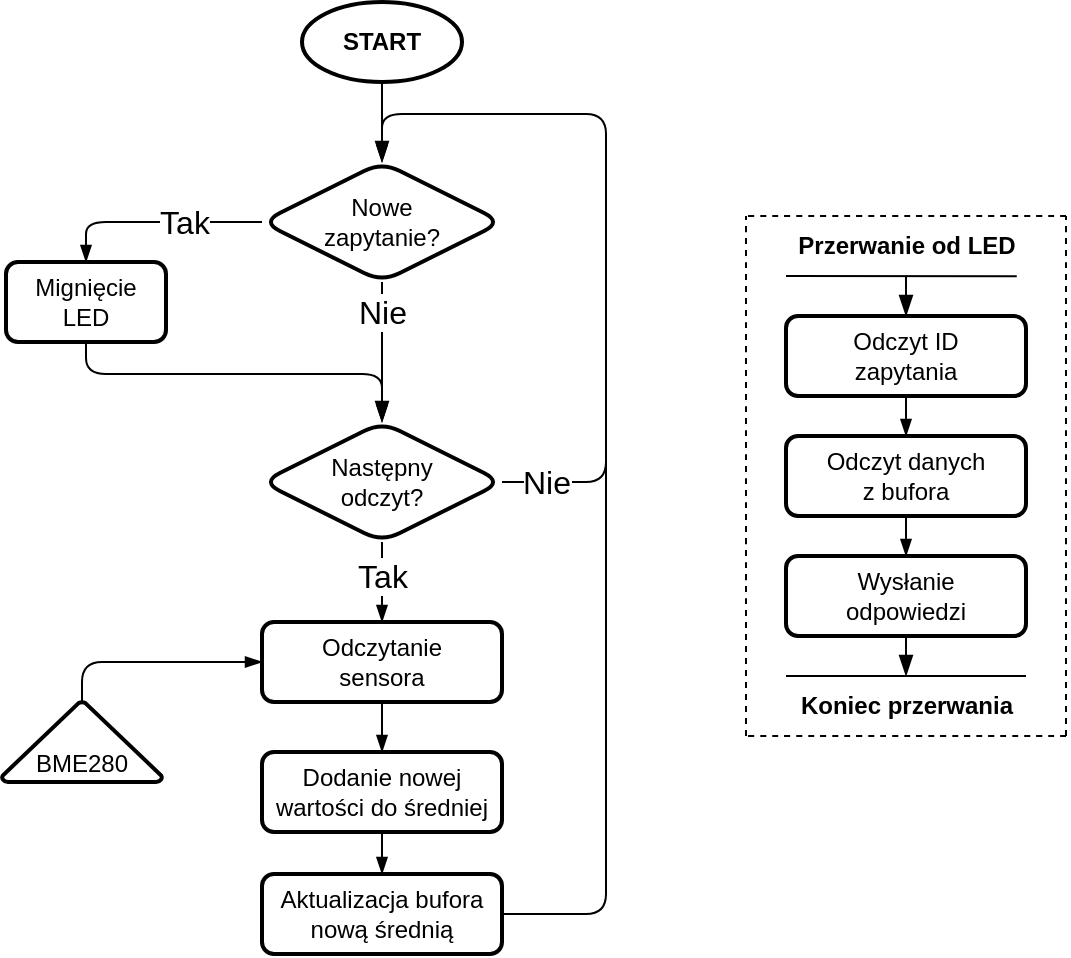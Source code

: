 <mxfile version="21.6.8" type="device">
  <diagram id="C5RBs43oDa-KdzZeNtuy" name="Page-1">
    <mxGraphModel dx="250" dy="814" grid="1" gridSize="10" guides="1" tooltips="1" connect="1" arrows="1" fold="1" page="1" pageScale="1" pageWidth="1169" pageHeight="827" math="0" shadow="0">
      <root>
        <mxCell id="WIyWlLk6GJQsqaUBKTNV-0" />
        <mxCell id="WIyWlLk6GJQsqaUBKTNV-1" parent="WIyWlLk6GJQsqaUBKTNV-0" />
        <mxCell id="oYi9Guy-4Ztb50vAqdip-0" value="Nowe&lt;br&gt;zapytanie?" style="rhombus;whiteSpace=wrap;html=1;fontFamily=Arimo;fontSize=12;strokeWidth=2;rounded=1;" parent="WIyWlLk6GJQsqaUBKTNV-1" vertex="1">
          <mxGeometry x="1617" y="256" width="120" height="60" as="geometry" />
        </mxCell>
        <mxCell id="ONIAvNnyd35m6sA5l63U-5" style="edgeStyle=none;rounded=1;orthogonalLoop=1;jettySize=auto;html=1;fontSize=12;startSize=8;endSize=8;exitX=0.5;exitY=1;exitDx=0;exitDy=0;entryX=0.5;entryY=0;entryDx=0;entryDy=0;fontFamily=Arimo;endArrow=blockThin;endFill=1;" parent="WIyWlLk6GJQsqaUBKTNV-1" source="ry63snpemfWVmxX533G2-3" target="ry63snpemfWVmxX533G2-11" edge="1">
          <mxGeometry relative="1" as="geometry">
            <mxPoint x="1679" y="382" as="targetPoint" />
            <mxPoint x="1447" y="396" as="sourcePoint" />
            <Array as="points">
              <mxPoint x="1529" y="362" />
              <mxPoint x="1677" y="362" />
            </Array>
          </mxGeometry>
        </mxCell>
        <mxCell id="ry63snpemfWVmxX533G2-3" value="Mignięcie&lt;br&gt;LED" style="rounded=1;whiteSpace=wrap;html=1;fontSize=12;glass=0;strokeWidth=2;shadow=0;fontFamily=Arimo;" parent="WIyWlLk6GJQsqaUBKTNV-1" vertex="1">
          <mxGeometry x="1489" y="306" width="80" height="40" as="geometry" />
        </mxCell>
        <mxCell id="ONIAvNnyd35m6sA5l63U-12" style="edgeStyle=none;rounded=1;orthogonalLoop=1;jettySize=auto;html=1;exitX=1;exitY=0.5;exitDx=0;exitDy=0;fontSize=12;startSize=8;endSize=8;entryX=0.5;entryY=0;entryDx=0;entryDy=0;fontFamily=Arimo;endArrow=blockThin;endFill=1;" parent="WIyWlLk6GJQsqaUBKTNV-1" source="ry63snpemfWVmxX533G2-11" target="oYi9Guy-4Ztb50vAqdip-0" edge="1">
          <mxGeometry relative="1" as="geometry">
            <mxPoint x="1677" y="236" as="targetPoint" />
            <Array as="points">
              <mxPoint x="1789" y="416" />
              <mxPoint x="1789" y="232" />
              <mxPoint x="1677" y="232" />
            </Array>
          </mxGeometry>
        </mxCell>
        <mxCell id="ONIAvNnyd35m6sA5l63U-14" value="Nie" style="edgeLabel;html=1;align=center;verticalAlign=middle;resizable=0;points=[];fontSize=16;fontFamily=Arimo;rounded=1;" parent="ONIAvNnyd35m6sA5l63U-12" vertex="1" connectable="0">
          <mxGeometry x="-0.35" relative="1" as="geometry">
            <mxPoint x="-30" y="69" as="offset" />
          </mxGeometry>
        </mxCell>
        <mxCell id="ry63snpemfWVmxX533G2-11" value="Następny&lt;br&gt;odczyt?" style="rhombus;whiteSpace=wrap;html=1;fontFamily=Arimo;fontSize=12;strokeWidth=2;rounded=1;" parent="WIyWlLk6GJQsqaUBKTNV-1" vertex="1">
          <mxGeometry x="1617" y="386" width="120" height="60" as="geometry" />
        </mxCell>
        <mxCell id="SdwmLqj46VN-q8mVR3pr-33" style="edgeStyle=orthogonalEdgeStyle;rounded=1;orthogonalLoop=1;jettySize=auto;html=1;exitX=0.5;exitY=1;exitDx=0;exitDy=0;fontFamily=Arimo;endArrow=blockThin;endFill=1;" parent="WIyWlLk6GJQsqaUBKTNV-1" source="ry63snpemfWVmxX533G2-14" target="SdwmLqj46VN-q8mVR3pr-37" edge="1">
          <mxGeometry relative="1" as="geometry">
            <mxPoint x="1677" y="606" as="targetPoint" />
          </mxGeometry>
        </mxCell>
        <mxCell id="ry63snpemfWVmxX533G2-14" value="Dodanie nowej&lt;br&gt;wartości do średniej" style="rounded=1;whiteSpace=wrap;html=1;fontSize=12;glass=0;strokeWidth=2;shadow=0;fontFamily=Arimo;" parent="WIyWlLk6GJQsqaUBKTNV-1" vertex="1">
          <mxGeometry x="1617" y="551" width="120" height="40" as="geometry" />
        </mxCell>
        <mxCell id="SdwmLqj46VN-q8mVR3pr-4" value="" style="endArrow=blockThin;html=1;rounded=1;fontFamily=Arimo;exitX=0.5;exitY=1;exitDx=0;exitDy=0;strokeWidth=1;endFill=1;" parent="WIyWlLk6GJQsqaUBKTNV-1" source="oYi9Guy-4Ztb50vAqdip-0" target="ry63snpemfWVmxX533G2-11" edge="1">
          <mxGeometry relative="1" as="geometry">
            <mxPoint x="1727" y="346" as="sourcePoint" />
            <mxPoint x="1689" y="372" as="targetPoint" />
          </mxGeometry>
        </mxCell>
        <mxCell id="SdwmLqj46VN-q8mVR3pr-5" value="Nie" style="edgeLabel;resizable=0;html=1;align=center;verticalAlign=middle;fontFamily=Arimo;fontSize=16;rounded=1;" parent="SdwmLqj46VN-q8mVR3pr-4" connectable="0" vertex="1">
          <mxGeometry relative="1" as="geometry">
            <mxPoint y="-20" as="offset" />
          </mxGeometry>
        </mxCell>
        <mxCell id="SdwmLqj46VN-q8mVR3pr-6" value="" style="endArrow=blockThin;html=1;rounded=1;exitX=0;exitY=0.5;exitDx=0;exitDy=0;entryX=0.5;entryY=0;entryDx=0;entryDy=0;strokeWidth=1;fontFamily=Arimo;endFill=1;" parent="WIyWlLk6GJQsqaUBKTNV-1" source="oYi9Guy-4Ztb50vAqdip-0" target="ry63snpemfWVmxX533G2-3" edge="1">
          <mxGeometry relative="1" as="geometry">
            <mxPoint x="1487" y="276" as="sourcePoint" />
            <mxPoint x="1587" y="276" as="targetPoint" />
            <Array as="points">
              <mxPoint x="1529" y="286" />
            </Array>
          </mxGeometry>
        </mxCell>
        <mxCell id="SdwmLqj46VN-q8mVR3pr-7" value="Tak" style="edgeLabel;resizable=0;html=1;align=center;verticalAlign=middle;fontFamily=Arimo;fontSize=16;rounded=1;" parent="SdwmLqj46VN-q8mVR3pr-6" connectable="0" vertex="1">
          <mxGeometry relative="1" as="geometry">
            <mxPoint x="15" as="offset" />
          </mxGeometry>
        </mxCell>
        <mxCell id="SdwmLqj46VN-q8mVR3pr-13" style="edgeStyle=orthogonalEdgeStyle;rounded=1;orthogonalLoop=1;jettySize=auto;html=1;exitX=0.5;exitY=0;exitDx=0;exitDy=0;exitPerimeter=0;fontSize=12;strokeWidth=1;fontFamily=Arimo;endArrow=blockThin;endFill=1;" parent="WIyWlLk6GJQsqaUBKTNV-1" source="SdwmLqj46VN-q8mVR3pr-10" target="SdwmLqj46VN-q8mVR3pr-20" edge="1">
          <mxGeometry relative="1" as="geometry">
            <mxPoint x="1887" y="475.66" as="targetPoint" />
            <Array as="points">
              <mxPoint x="1527" y="506" />
            </Array>
          </mxGeometry>
        </mxCell>
        <mxCell id="SdwmLqj46VN-q8mVR3pr-10" value="BME280" style="strokeWidth=2;html=1;shape=mxgraph.flowchart.extract_or_measurement;whiteSpace=wrap;verticalAlign=bottom;fontFamily=Arimo;rounded=1;" parent="WIyWlLk6GJQsqaUBKTNV-1" vertex="1">
          <mxGeometry x="1487" y="526" width="80" height="40" as="geometry" />
        </mxCell>
        <mxCell id="SdwmLqj46VN-q8mVR3pr-14" value="" style="endArrow=blockThin;html=1;rounded=1;fontFamily=Arimo;strokeWidth=1;exitX=0.5;exitY=1;exitDx=0;exitDy=0;entryX=0.5;entryY=0;entryDx=0;entryDy=0;endFill=1;" parent="WIyWlLk6GJQsqaUBKTNV-1" source="ry63snpemfWVmxX533G2-11" target="SdwmLqj46VN-q8mVR3pr-20" edge="1">
          <mxGeometry relative="1" as="geometry">
            <mxPoint x="1797" y="446" as="sourcePoint" />
            <mxPoint x="1737" y="476" as="targetPoint" />
          </mxGeometry>
        </mxCell>
        <mxCell id="SdwmLqj46VN-q8mVR3pr-15" value="Tak" style="edgeLabel;resizable=0;html=1;align=center;verticalAlign=middle;fontFamily=Arimo;fontSize=16;rounded=1;" parent="SdwmLqj46VN-q8mVR3pr-14" connectable="0" vertex="1">
          <mxGeometry relative="1" as="geometry">
            <mxPoint y="-3" as="offset" />
          </mxGeometry>
        </mxCell>
        <mxCell id="SdwmLqj46VN-q8mVR3pr-21" style="edgeStyle=orthogonalEdgeStyle;rounded=1;orthogonalLoop=1;jettySize=auto;html=1;exitX=0.5;exitY=1;exitDx=0;exitDy=0;entryX=0.5;entryY=0;entryDx=0;entryDy=0;fontFamily=Arimo;endArrow=blockThin;endFill=1;" parent="WIyWlLk6GJQsqaUBKTNV-1" source="SdwmLqj46VN-q8mVR3pr-20" target="ry63snpemfWVmxX533G2-14" edge="1">
          <mxGeometry relative="1" as="geometry" />
        </mxCell>
        <mxCell id="SdwmLqj46VN-q8mVR3pr-20" value="Odczytanie&lt;br&gt;sensora" style="rounded=1;whiteSpace=wrap;html=1;fontSize=12;glass=0;strokeWidth=2;shadow=0;fontFamily=Arimo;" parent="WIyWlLk6GJQsqaUBKTNV-1" vertex="1">
          <mxGeometry x="1617" y="486" width="120" height="40" as="geometry" />
        </mxCell>
        <mxCell id="jKlxFT_97mqU2kciKp2d-0" style="edgeStyle=none;rounded=1;orthogonalLoop=1;jettySize=auto;html=1;fontSize=12;startSize=8;endSize=8;endArrow=none;endFill=0;fontFamily=Arimo;" parent="WIyWlLk6GJQsqaUBKTNV-1" source="SdwmLqj46VN-q8mVR3pr-37" edge="1">
          <mxGeometry relative="1" as="geometry">
            <mxPoint x="1789" y="372" as="targetPoint" />
            <Array as="points">
              <mxPoint x="1789" y="632" />
            </Array>
          </mxGeometry>
        </mxCell>
        <mxCell id="SdwmLqj46VN-q8mVR3pr-37" value="Aktualizacja bufora&lt;br&gt;nową średnią" style="rounded=1;whiteSpace=wrap;html=1;fontSize=12;glass=0;strokeWidth=2;shadow=0;fontFamily=Arimo;" parent="WIyWlLk6GJQsqaUBKTNV-1" vertex="1">
          <mxGeometry x="1617" y="612" width="120" height="40" as="geometry" />
        </mxCell>
        <mxCell id="SdwmLqj46VN-q8mVR3pr-57" style="edgeStyle=orthogonalEdgeStyle;rounded=1;orthogonalLoop=1;jettySize=auto;html=1;exitX=0.5;exitY=1;exitDx=0;exitDy=0;exitPerimeter=0;fontFamily=Arimo;endArrow=blockThin;endFill=1;" parent="WIyWlLk6GJQsqaUBKTNV-1" source="SdwmLqj46VN-q8mVR3pr-46" target="oYi9Guy-4Ztb50vAqdip-0" edge="1">
          <mxGeometry relative="1" as="geometry">
            <mxPoint x="1669" y="232" as="targetPoint" />
          </mxGeometry>
        </mxCell>
        <mxCell id="SdwmLqj46VN-q8mVR3pr-46" value="START" style="strokeWidth=2;html=1;shape=mxgraph.flowchart.start_1;whiteSpace=wrap;fontFamily=Arimo;rounded=1;fontStyle=1" parent="WIyWlLk6GJQsqaUBKTNV-1" vertex="1">
          <mxGeometry x="1637" y="176" width="80" height="40" as="geometry" />
        </mxCell>
        <mxCell id="SdwmLqj46VN-q8mVR3pr-23" value="Odczyt ID&lt;br&gt;zapytania" style="rounded=1;whiteSpace=wrap;html=1;fontSize=12;glass=0;strokeWidth=2;shadow=0;fontFamily=Arimo;container=0;" parent="WIyWlLk6GJQsqaUBKTNV-1" vertex="1">
          <mxGeometry x="1879" y="333" width="120" height="40" as="geometry" />
        </mxCell>
        <mxCell id="SdwmLqj46VN-q8mVR3pr-24" value="Odczyt danych&lt;br&gt;z bufora" style="rounded=1;whiteSpace=wrap;html=1;fontSize=12;glass=0;strokeWidth=2;shadow=0;fontFamily=Arimo;container=0;" parent="WIyWlLk6GJQsqaUBKTNV-1" vertex="1">
          <mxGeometry x="1879" y="393" width="120" height="40" as="geometry" />
        </mxCell>
        <mxCell id="SdwmLqj46VN-q8mVR3pr-26" style="edgeStyle=orthogonalEdgeStyle;rounded=1;orthogonalLoop=1;jettySize=auto;html=1;exitX=0.5;exitY=1;exitDx=0;exitDy=0;entryX=0.5;entryY=0;entryDx=0;entryDy=0;fontFamily=Arimo;endArrow=blockThin;endFill=1;" parent="WIyWlLk6GJQsqaUBKTNV-1" source="SdwmLqj46VN-q8mVR3pr-23" target="SdwmLqj46VN-q8mVR3pr-24" edge="1">
          <mxGeometry relative="1" as="geometry" />
        </mxCell>
        <mxCell id="SdwmLqj46VN-q8mVR3pr-25" value="Wysłanie&lt;br&gt;odpowiedzi" style="rounded=1;whiteSpace=wrap;html=1;fontSize=12;glass=0;strokeWidth=2;shadow=0;fontFamily=Arimo;container=0;" parent="WIyWlLk6GJQsqaUBKTNV-1" vertex="1">
          <mxGeometry x="1879" y="453" width="120" height="40" as="geometry" />
        </mxCell>
        <mxCell id="SdwmLqj46VN-q8mVR3pr-27" style="edgeStyle=orthogonalEdgeStyle;rounded=1;orthogonalLoop=1;jettySize=auto;html=1;exitX=0.5;exitY=1;exitDx=0;exitDy=0;entryX=0.5;entryY=0;entryDx=0;entryDy=0;fontFamily=Arimo;endArrow=blockThin;endFill=1;" parent="WIyWlLk6GJQsqaUBKTNV-1" source="SdwmLqj46VN-q8mVR3pr-24" target="SdwmLqj46VN-q8mVR3pr-25" edge="1">
          <mxGeometry relative="1" as="geometry" />
        </mxCell>
        <mxCell id="ONIAvNnyd35m6sA5l63U-0" value="Przerwanie od LED" style="text;html=1;align=center;verticalAlign=middle;resizable=0;points=[];autosize=1;strokeColor=none;fillColor=none;fontSize=12;fontFamily=Arimo;fontStyle=1;container=0;rounded=1;" parent="WIyWlLk6GJQsqaUBKTNV-1" vertex="1">
          <mxGeometry x="1874" y="283" width="130" height="30" as="geometry" />
        </mxCell>
        <mxCell id="ONIAvNnyd35m6sA5l63U-1" value="" style="endArrow=none;html=1;rounded=1;fontSize=12;startSize=8;endSize=8;curved=1;entryX=0.926;entryY=1.004;entryDx=0;entryDy=0;entryPerimeter=0;fontFamily=Arimo;" parent="WIyWlLk6GJQsqaUBKTNV-1" target="ONIAvNnyd35m6sA5l63U-0" edge="1">
          <mxGeometry width="50" height="50" relative="1" as="geometry">
            <mxPoint x="1879" y="313" as="sourcePoint" />
            <mxPoint x="1989" y="313" as="targetPoint" />
          </mxGeometry>
        </mxCell>
        <mxCell id="ONIAvNnyd35m6sA5l63U-8" value="" style="endArrow=blockThin;html=1;rounded=1;fontSize=12;startSize=8;endSize=8;curved=1;entryX=0.5;entryY=0;entryDx=0;entryDy=0;fontFamily=Arimo;endFill=1;" parent="WIyWlLk6GJQsqaUBKTNV-1" source="ONIAvNnyd35m6sA5l63U-0" target="SdwmLqj46VN-q8mVR3pr-23" edge="1">
          <mxGeometry width="50" height="50" relative="1" as="geometry">
            <mxPoint x="1909" y="233" as="sourcePoint" />
            <mxPoint x="1959" y="183" as="targetPoint" />
          </mxGeometry>
        </mxCell>
        <mxCell id="ONIAvNnyd35m6sA5l63U-9" value="" style="endArrow=none;html=1;rounded=1;fontSize=12;startSize=8;endSize=8;curved=1;fontFamily=Arimo;" parent="WIyWlLk6GJQsqaUBKTNV-1" edge="1">
          <mxGeometry width="50" height="50" relative="1" as="geometry">
            <mxPoint x="1879" y="513" as="sourcePoint" />
            <mxPoint x="1999" y="513" as="targetPoint" />
          </mxGeometry>
        </mxCell>
        <mxCell id="ONIAvNnyd35m6sA5l63U-11" value="Koniec przerwania" style="text;html=1;align=center;verticalAlign=middle;resizable=0;points=[];autosize=1;strokeColor=none;fillColor=none;fontSize=12;fontFamily=Arimo;fontStyle=1;container=0;rounded=1;" parent="WIyWlLk6GJQsqaUBKTNV-1" vertex="1">
          <mxGeometry x="1874" y="513" width="130" height="30" as="geometry" />
        </mxCell>
        <mxCell id="ONIAvNnyd35m6sA5l63U-10" style="edgeStyle=none;curved=1;rounded=1;orthogonalLoop=1;jettySize=auto;html=1;exitX=0.5;exitY=1;exitDx=0;exitDy=0;fontSize=12;startSize=8;endSize=8;fontFamily=Arimo;endArrow=blockThin;endFill=1;" parent="WIyWlLk6GJQsqaUBKTNV-1" source="SdwmLqj46VN-q8mVR3pr-25" target="ONIAvNnyd35m6sA5l63U-11" edge="1">
          <mxGeometry relative="1" as="geometry">
            <mxPoint x="1929.048" y="523" as="targetPoint" />
          </mxGeometry>
        </mxCell>
        <mxCell id="ONIAvNnyd35m6sA5l63U-19" value="" style="endArrow=none;dashed=1;html=1;rounded=1;fontSize=12;startSize=8;endSize=8;curved=1;fontFamily=Arimo;" parent="WIyWlLk6GJQsqaUBKTNV-1" edge="1">
          <mxGeometry width="50" height="50" relative="1" as="geometry">
            <mxPoint x="1859" y="543" as="sourcePoint" />
            <mxPoint x="1859" y="283" as="targetPoint" />
          </mxGeometry>
        </mxCell>
        <mxCell id="ONIAvNnyd35m6sA5l63U-20" value="" style="endArrow=none;dashed=1;html=1;rounded=1;fontSize=12;startSize=8;endSize=8;curved=1;fontFamily=Arimo;" parent="WIyWlLk6GJQsqaUBKTNV-1" edge="1">
          <mxGeometry width="50" height="50" relative="1" as="geometry">
            <mxPoint x="2019" y="543" as="sourcePoint" />
            <mxPoint x="2019" y="283" as="targetPoint" />
          </mxGeometry>
        </mxCell>
        <mxCell id="ONIAvNnyd35m6sA5l63U-21" value="" style="endArrow=none;dashed=1;html=1;rounded=1;fontSize=12;startSize=8;endSize=8;curved=1;fontFamily=Arimo;" parent="WIyWlLk6GJQsqaUBKTNV-1" edge="1">
          <mxGeometry width="50" height="50" relative="1" as="geometry">
            <mxPoint x="2019" y="543" as="sourcePoint" />
            <mxPoint x="1859" y="543" as="targetPoint" />
          </mxGeometry>
        </mxCell>
        <mxCell id="ONIAvNnyd35m6sA5l63U-22" value="" style="endArrow=none;dashed=1;html=1;rounded=1;fontSize=12;startSize=8;endSize=8;curved=1;fontFamily=Arimo;" parent="WIyWlLk6GJQsqaUBKTNV-1" edge="1">
          <mxGeometry width="50" height="50" relative="1" as="geometry">
            <mxPoint x="2019" y="283" as="sourcePoint" />
            <mxPoint x="1859" y="283" as="targetPoint" />
          </mxGeometry>
        </mxCell>
      </root>
    </mxGraphModel>
  </diagram>
</mxfile>
